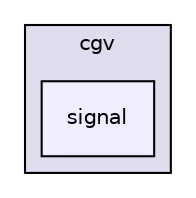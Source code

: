 digraph "signal" {
  bgcolor=transparent;
  compound=true
  node [ fontsize="10", fontname="Helvetica"];
  edge [ labelfontsize="10", labelfontname="Helvetica"];
  subgraph clusterdir_b2f69a17ffe82a31358822b647cc4326 {
    graph [ bgcolor="#ddddee", pencolor="black", label="cgv" fontname="Helvetica", fontsize="10", URL="dir_b2f69a17ffe82a31358822b647cc4326.html"]
  dir_c72e81fa4088c604798c10c3a7fbb058 [shape=box, label="signal", style="filled", fillcolor="#eeeeff", pencolor="black", URL="dir_c72e81fa4088c604798c10c3a7fbb058.html"];
  }
}
